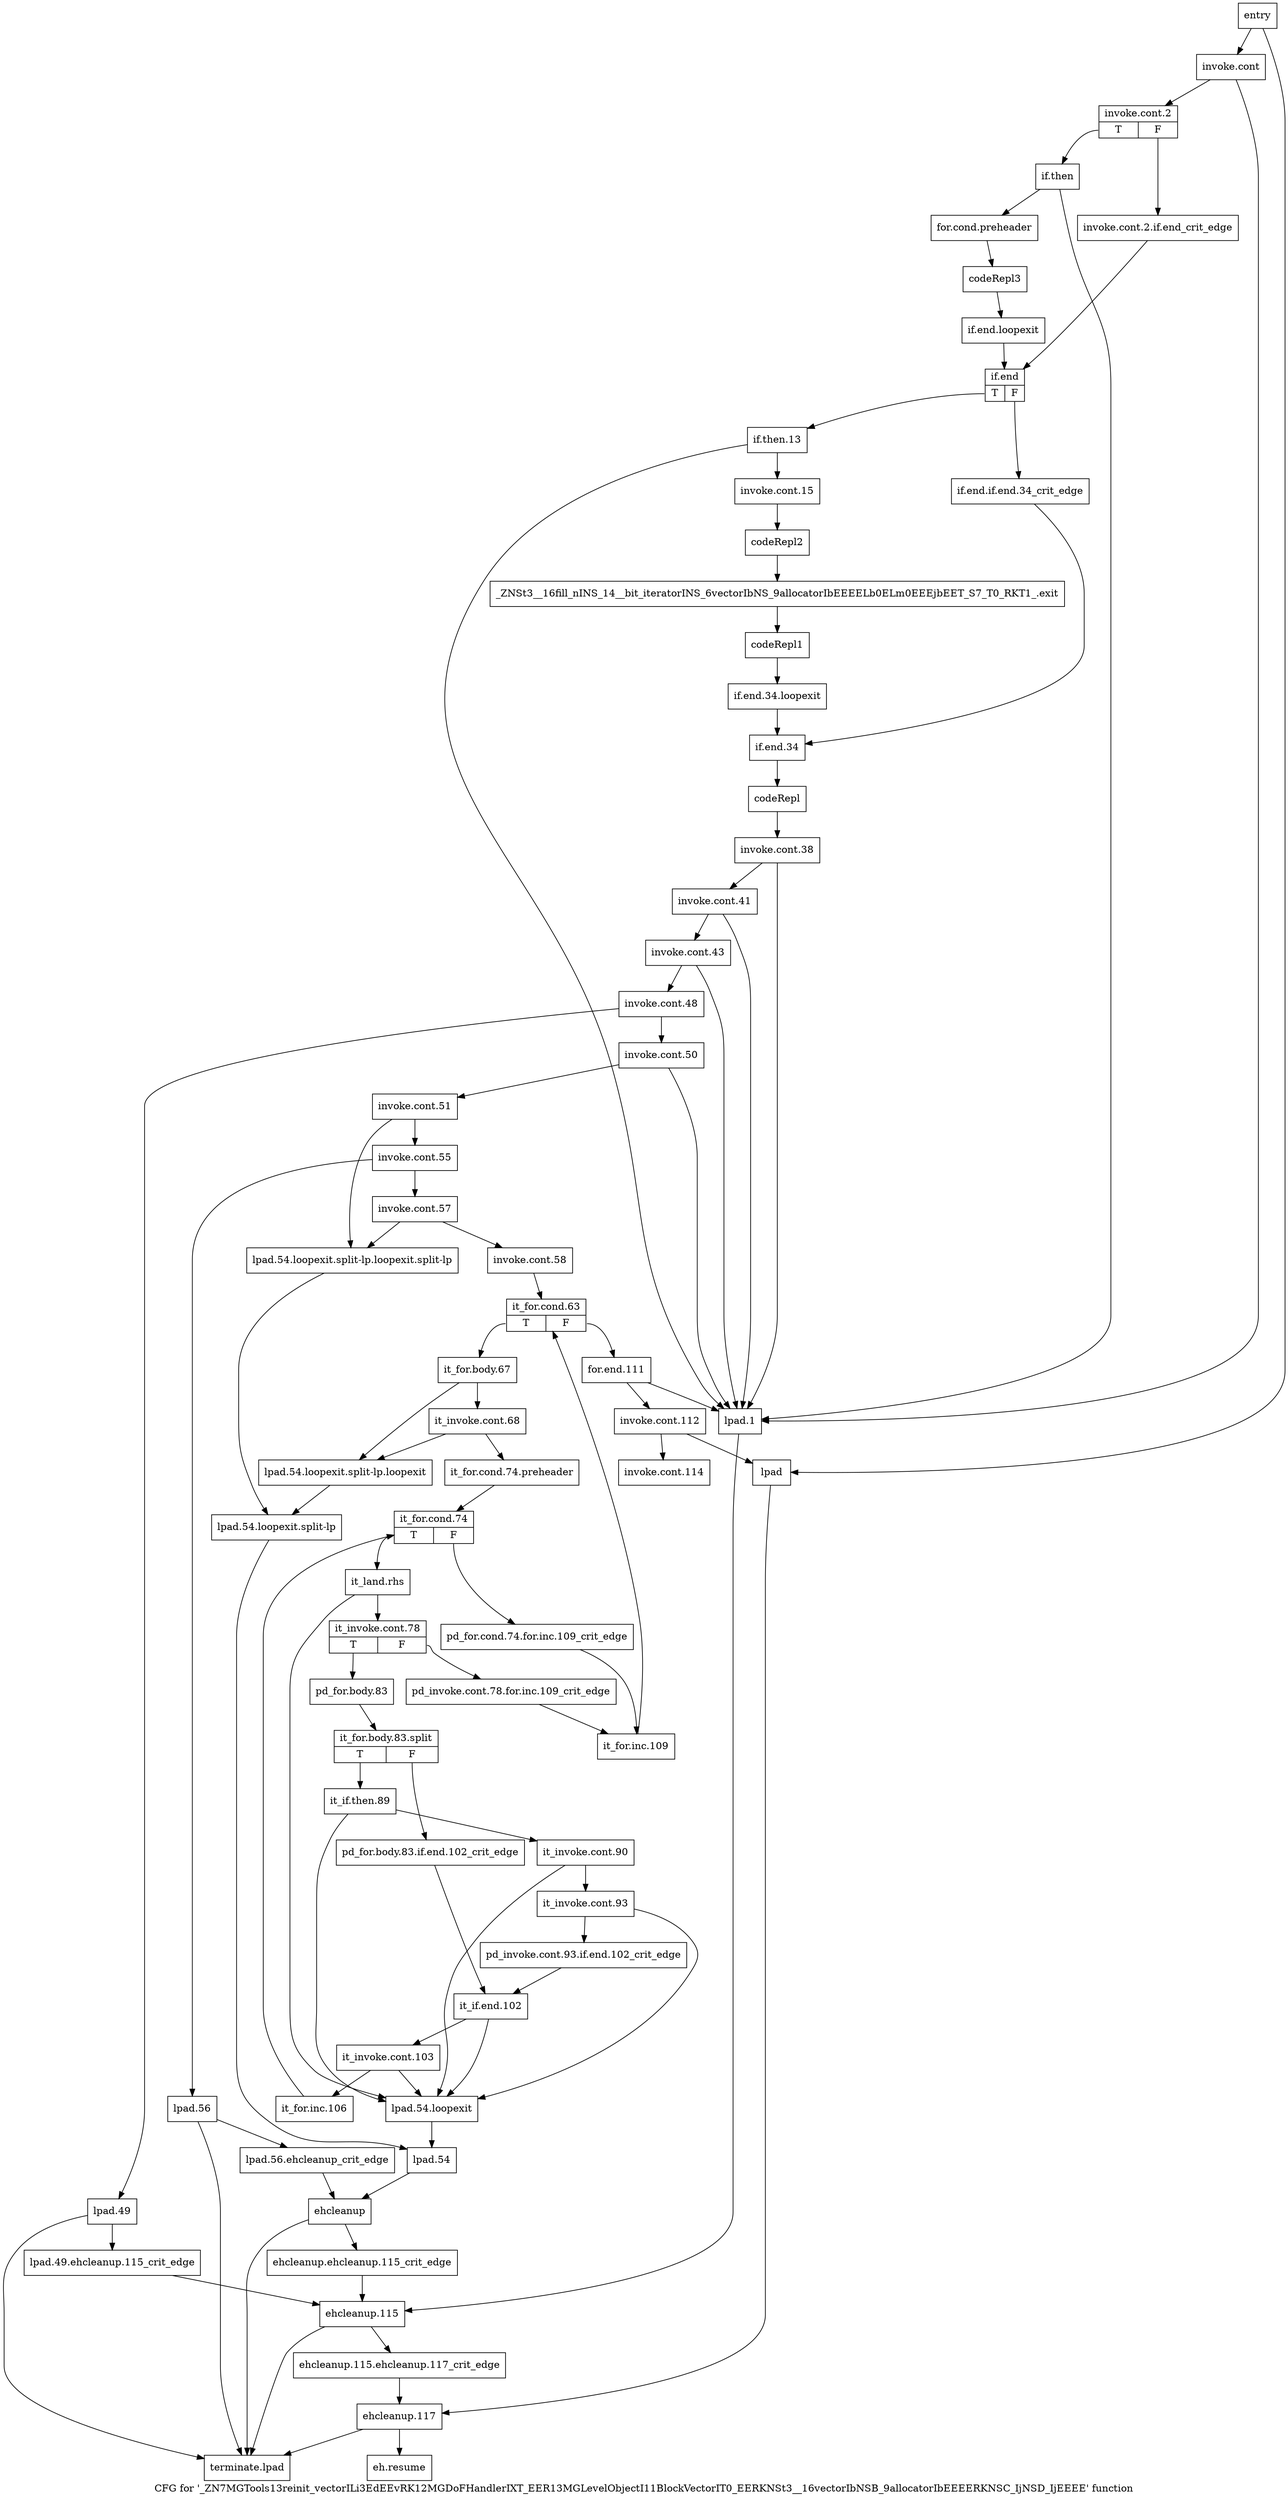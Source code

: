 digraph "CFG for '_ZN7MGTools13reinit_vectorILi3EdEEvRK12MGDoFHandlerIXT_EER13MGLevelObjectI11BlockVectorIT0_EERKNSt3__16vectorIbNSB_9allocatorIbEEEERKNSC_IjNSD_IjEEEE' function" {
	label="CFG for '_ZN7MGTools13reinit_vectorILi3EdEEvRK12MGDoFHandlerIXT_EER13MGLevelObjectI11BlockVectorIT0_EERKNSt3__16vectorIbNSB_9allocatorIbEEEERKNSC_IjNSD_IjEEEE' function";

	Node0x6437840 [shape=record,label="{entry}"];
	Node0x6437840 -> Node0x6437890;
	Node0x6437840 -> Node0x6437a70;
	Node0x6437890 [shape=record,label="{invoke.cont}"];
	Node0x6437890 -> Node0x64378e0;
	Node0x6437890 -> Node0x6437ac0;
	Node0x64378e0 [shape=record,label="{invoke.cont.2|{<s0>T|<s1>F}}"];
	Node0x64378e0:s0 -> Node0x6437980;
	Node0x64378e0:s1 -> Node0x6437930;
	Node0x6437930 [shape=record,label="{invoke.cont.2.if.end_crit_edge}"];
	Node0x6437930 -> Node0x6437b60;
	Node0x6437980 [shape=record,label="{if.then}"];
	Node0x6437980 -> Node0x64379d0;
	Node0x6437980 -> Node0x6437ac0;
	Node0x64379d0 [shape=record,label="{for.cond.preheader}"];
	Node0x64379d0 -> Node0x6437a20;
	Node0x6437a20 [shape=record,label="{codeRepl3}"];
	Node0x6437a20 -> Node0x6437b10;
	Node0x6437a70 [shape=record,label="{lpad}"];
	Node0x6437a70 -> Node0x6438c40;
	Node0x6437ac0 [shape=record,label="{lpad.1}"];
	Node0x6437ac0 -> Node0x6438ba0;
	Node0x6437b10 [shape=record,label="{if.end.loopexit}"];
	Node0x6437b10 -> Node0x6437b60;
	Node0x6437b60 [shape=record,label="{if.end|{<s0>T|<s1>F}}"];
	Node0x6437b60:s0 -> Node0x6437c00;
	Node0x6437b60:s1 -> Node0x6437bb0;
	Node0x6437bb0 [shape=record,label="{if.end.if.end.34_crit_edge}"];
	Node0x6437bb0 -> Node0x6437de0;
	Node0x6437c00 [shape=record,label="{if.then.13}"];
	Node0x6437c00 -> Node0x6437c50;
	Node0x6437c00 -> Node0x6437ac0;
	Node0x6437c50 [shape=record,label="{invoke.cont.15}"];
	Node0x6437c50 -> Node0x6437ca0;
	Node0x6437ca0 [shape=record,label="{codeRepl2}"];
	Node0x6437ca0 -> Node0x6437cf0;
	Node0x6437cf0 [shape=record,label="{_ZNSt3__16fill_nINS_14__bit_iteratorINS_6vectorIbNS_9allocatorIbEEEELb0ELm0EEEjbEET_S7_T0_RKT1_.exit}"];
	Node0x6437cf0 -> Node0x6437d40;
	Node0x6437d40 [shape=record,label="{codeRepl1}"];
	Node0x6437d40 -> Node0x6437d90;
	Node0x6437d90 [shape=record,label="{if.end.34.loopexit}"];
	Node0x6437d90 -> Node0x6437de0;
	Node0x6437de0 [shape=record,label="{if.end.34}"];
	Node0x6437de0 -> Node0x6437e30;
	Node0x6437e30 [shape=record,label="{codeRepl}"];
	Node0x6437e30 -> Node0x6437e80;
	Node0x6437e80 [shape=record,label="{invoke.cont.38}"];
	Node0x6437e80 -> Node0x6437ed0;
	Node0x6437e80 -> Node0x6437ac0;
	Node0x6437ed0 [shape=record,label="{invoke.cont.41}"];
	Node0x6437ed0 -> Node0x6437f20;
	Node0x6437ed0 -> Node0x6437ac0;
	Node0x6437f20 [shape=record,label="{invoke.cont.43}"];
	Node0x6437f20 -> Node0x6437f70;
	Node0x6437f20 -> Node0x6437ac0;
	Node0x6437f70 [shape=record,label="{invoke.cont.48}"];
	Node0x6437f70 -> Node0x6437fc0;
	Node0x6437f70 -> Node0x6438600;
	Node0x6437fc0 [shape=record,label="{invoke.cont.50}"];
	Node0x6437fc0 -> Node0x6438010;
	Node0x6437fc0 -> Node0x6437ac0;
	Node0x6438010 [shape=record,label="{invoke.cont.51}"];
	Node0x6438010 -> Node0x6438060;
	Node0x6438010 -> Node0x6438740;
	Node0x6438060 [shape=record,label="{invoke.cont.55}"];
	Node0x6438060 -> Node0x64380b0;
	Node0x6438060 -> Node0x6438830;
	Node0x64380b0 [shape=record,label="{invoke.cont.57}"];
	Node0x64380b0 -> Node0x6438100;
	Node0x64380b0 -> Node0x6438740;
	Node0x6438100 [shape=record,label="{invoke.cont.58}"];
	Node0x6438100 -> Node0x6438150;
	Node0x6438150 [shape=record,label="{it_for.cond.63|{<s0>T|<s1>F}}"];
	Node0x6438150:s0 -> Node0x64381a0;
	Node0x6438150:s1 -> Node0x6438a10;
	Node0x64381a0 [shape=record,label="{it_for.body.67}"];
	Node0x64381a0 -> Node0x64381f0;
	Node0x64381a0 -> Node0x64386f0;
	Node0x64381f0 [shape=record,label="{it_invoke.cont.68}"];
	Node0x64381f0 -> Node0x6438240;
	Node0x64381f0 -> Node0x64386f0;
	Node0x6438240 [shape=record,label="{it_for.cond.74.preheader}"];
	Node0x6438240 -> Node0x6438290;
	Node0x6438290 [shape=record,label="{it_for.cond.74|{<s0>T|<s1>F}}"];
	Node0x6438290:s0 -> Node0x6438330;
	Node0x6438290:s1 -> Node0x64382e0;
	Node0x64382e0 [shape=record,label="{pd_for.cond.74.for.inc.109_crit_edge}"];
	Node0x64382e0 -> Node0x64389c0;
	Node0x6438330 [shape=record,label="{it_land.rhs}"];
	Node0x6438330 -> Node0x6438380;
	Node0x6438330 -> Node0x64386a0;
	Node0x6438380 [shape=record,label="{it_invoke.cont.78|{<s0>T|<s1>F}}"];
	Node0x6438380:s0 -> Node0x6438420;
	Node0x6438380:s1 -> Node0x64383d0;
	Node0x64383d0 [shape=record,label="{pd_invoke.cont.78.for.inc.109_crit_edge}"];
	Node0x64383d0 -> Node0x64389c0;
	Node0x6438420 [shape=record,label="{pd_for.body.83}"];
	Node0x6438420 -> Node0xacab280;
	Node0xacab280 [shape=record,label="{it_for.body.83.split|{<s0>T|<s1>F}}"];
	Node0xacab280:s0 -> Node0x64384c0;
	Node0xacab280:s1 -> Node0x6438470;
	Node0x6438470 [shape=record,label="{pd_for.body.83.if.end.102_crit_edge}"];
	Node0x6438470 -> Node0x64388d0;
	Node0x64384c0 [shape=record,label="{it_if.then.89}"];
	Node0x64384c0 -> Node0x6438510;
	Node0x64384c0 -> Node0x64386a0;
	Node0x6438510 [shape=record,label="{it_invoke.cont.90}"];
	Node0x6438510 -> Node0x6438560;
	Node0x6438510 -> Node0x64386a0;
	Node0x6438560 [shape=record,label="{it_invoke.cont.93}"];
	Node0x6438560 -> Node0x64385b0;
	Node0x6438560 -> Node0x64386a0;
	Node0x64385b0 [shape=record,label="{pd_invoke.cont.93.if.end.102_crit_edge}"];
	Node0x64385b0 -> Node0x64388d0;
	Node0x6438600 [shape=record,label="{lpad.49}"];
	Node0x6438600 -> Node0x6438650;
	Node0x6438600 -> Node0x6438ce0;
	Node0x6438650 [shape=record,label="{lpad.49.ehcleanup.115_crit_edge}"];
	Node0x6438650 -> Node0x6438ba0;
	Node0x64386a0 [shape=record,label="{lpad.54.loopexit}"];
	Node0x64386a0 -> Node0x64387e0;
	Node0x64386f0 [shape=record,label="{lpad.54.loopexit.split-lp.loopexit}"];
	Node0x64386f0 -> Node0x6438790;
	Node0x6438740 [shape=record,label="{lpad.54.loopexit.split-lp.loopexit.split-lp}"];
	Node0x6438740 -> Node0x6438790;
	Node0x6438790 [shape=record,label="{lpad.54.loopexit.split-lp}"];
	Node0x6438790 -> Node0x64387e0;
	Node0x64387e0 [shape=record,label="{lpad.54}"];
	Node0x64387e0 -> Node0x6438b00;
	Node0x6438830 [shape=record,label="{lpad.56}"];
	Node0x6438830 -> Node0x6438880;
	Node0x6438830 -> Node0x6438ce0;
	Node0x6438880 [shape=record,label="{lpad.56.ehcleanup_crit_edge}"];
	Node0x6438880 -> Node0x6438b00;
	Node0x64388d0 [shape=record,label="{it_if.end.102}"];
	Node0x64388d0 -> Node0x6438920;
	Node0x64388d0 -> Node0x64386a0;
	Node0x6438920 [shape=record,label="{it_invoke.cont.103}"];
	Node0x6438920 -> Node0x6438970;
	Node0x6438920 -> Node0x64386a0;
	Node0x6438970 [shape=record,label="{it_for.inc.106}"];
	Node0x6438970 -> Node0x6438290;
	Node0x64389c0 [shape=record,label="{it_for.inc.109}"];
	Node0x64389c0 -> Node0x6438150;
	Node0x6438a10 [shape=record,label="{for.end.111}"];
	Node0x6438a10 -> Node0x6438a60;
	Node0x6438a10 -> Node0x6437ac0;
	Node0x6438a60 [shape=record,label="{invoke.cont.112}"];
	Node0x6438a60 -> Node0x6438ab0;
	Node0x6438a60 -> Node0x6437a70;
	Node0x6438ab0 [shape=record,label="{invoke.cont.114}"];
	Node0x6438b00 [shape=record,label="{ehcleanup}"];
	Node0x6438b00 -> Node0x6438b50;
	Node0x6438b00 -> Node0x6438ce0;
	Node0x6438b50 [shape=record,label="{ehcleanup.ehcleanup.115_crit_edge}"];
	Node0x6438b50 -> Node0x6438ba0;
	Node0x6438ba0 [shape=record,label="{ehcleanup.115}"];
	Node0x6438ba0 -> Node0x6438bf0;
	Node0x6438ba0 -> Node0x6438ce0;
	Node0x6438bf0 [shape=record,label="{ehcleanup.115.ehcleanup.117_crit_edge}"];
	Node0x6438bf0 -> Node0x6438c40;
	Node0x6438c40 [shape=record,label="{ehcleanup.117}"];
	Node0x6438c40 -> Node0x6438c90;
	Node0x6438c40 -> Node0x6438ce0;
	Node0x6438c90 [shape=record,label="{eh.resume}"];
	Node0x6438ce0 [shape=record,label="{terminate.lpad}"];
}

